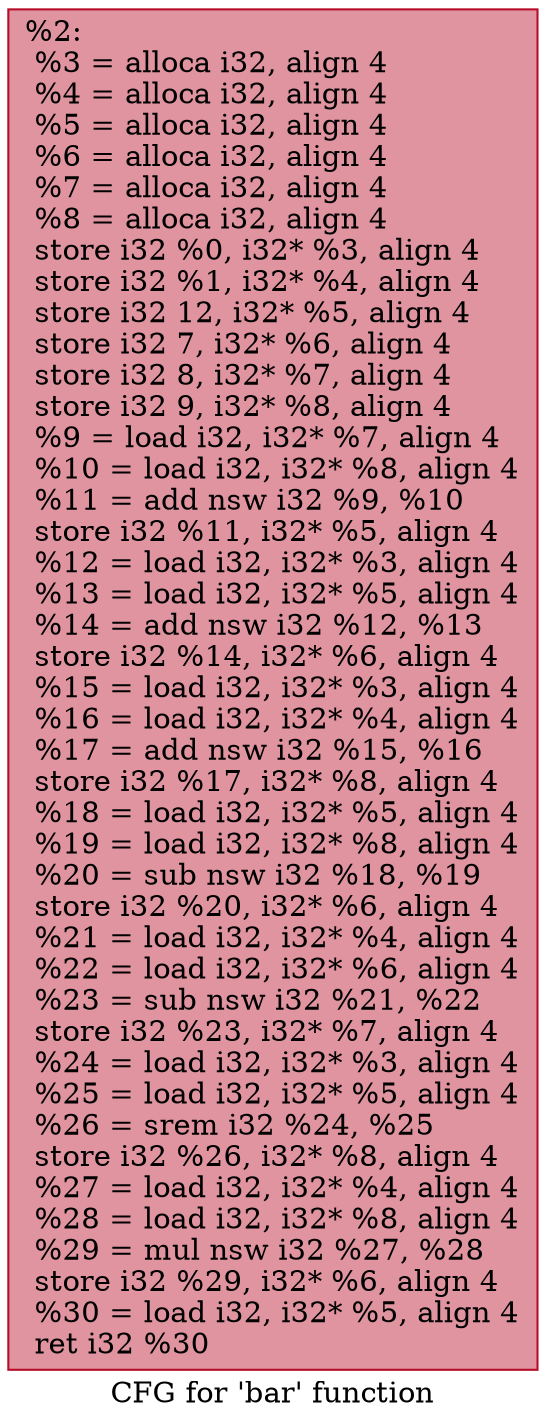 digraph "CFG for 'bar' function" {
	label="CFG for 'bar' function";

	Node0xfa2f00 [shape=record,color="#b70d28ff", style=filled, fillcolor="#b70d2870",label="{%2:\l  %3 = alloca i32, align 4\l  %4 = alloca i32, align 4\l  %5 = alloca i32, align 4\l  %6 = alloca i32, align 4\l  %7 = alloca i32, align 4\l  %8 = alloca i32, align 4\l  store i32 %0, i32* %3, align 4\l  store i32 %1, i32* %4, align 4\l  store i32 12, i32* %5, align 4\l  store i32 7, i32* %6, align 4\l  store i32 8, i32* %7, align 4\l  store i32 9, i32* %8, align 4\l  %9 = load i32, i32* %7, align 4\l  %10 = load i32, i32* %8, align 4\l  %11 = add nsw i32 %9, %10\l  store i32 %11, i32* %5, align 4\l  %12 = load i32, i32* %3, align 4\l  %13 = load i32, i32* %5, align 4\l  %14 = add nsw i32 %12, %13\l  store i32 %14, i32* %6, align 4\l  %15 = load i32, i32* %3, align 4\l  %16 = load i32, i32* %4, align 4\l  %17 = add nsw i32 %15, %16\l  store i32 %17, i32* %8, align 4\l  %18 = load i32, i32* %5, align 4\l  %19 = load i32, i32* %8, align 4\l  %20 = sub nsw i32 %18, %19\l  store i32 %20, i32* %6, align 4\l  %21 = load i32, i32* %4, align 4\l  %22 = load i32, i32* %6, align 4\l  %23 = sub nsw i32 %21, %22\l  store i32 %23, i32* %7, align 4\l  %24 = load i32, i32* %3, align 4\l  %25 = load i32, i32* %5, align 4\l  %26 = srem i32 %24, %25\l  store i32 %26, i32* %8, align 4\l  %27 = load i32, i32* %4, align 4\l  %28 = load i32, i32* %8, align 4\l  %29 = mul nsw i32 %27, %28\l  store i32 %29, i32* %6, align 4\l  %30 = load i32, i32* %5, align 4\l  ret i32 %30\l}"];
}
